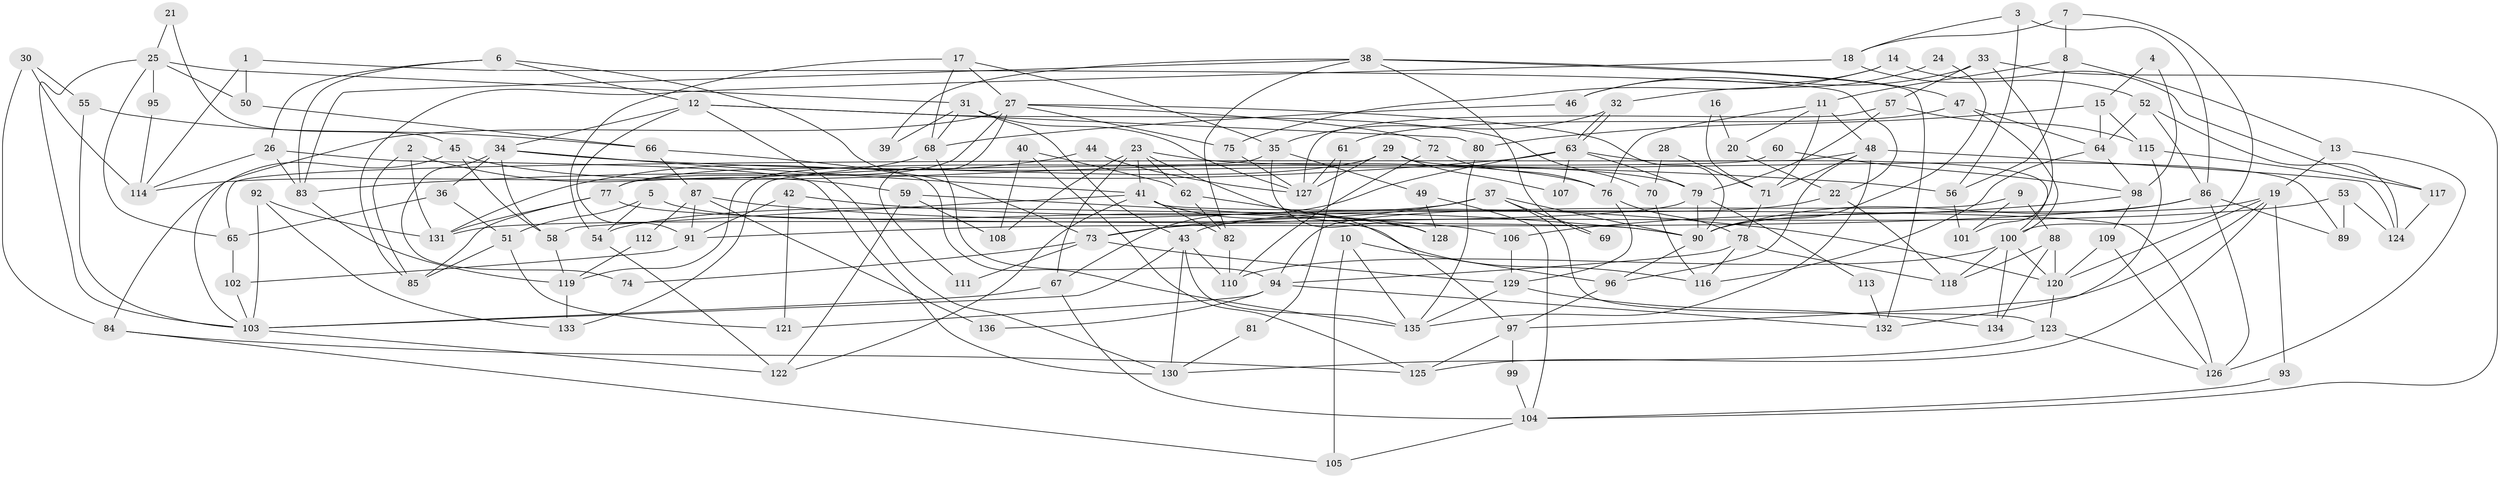 // coarse degree distribution, {4: 0.14634146341463414, 6: 0.24390243902439024, 10: 0.024390243902439025, 8: 0.1951219512195122, 3: 0.024390243902439025, 14: 0.024390243902439025, 17: 0.024390243902439025, 5: 0.07317073170731707, 7: 0.17073170731707318, 12: 0.024390243902439025, 9: 0.024390243902439025, 11: 0.024390243902439025}
// Generated by graph-tools (version 1.1) at 2025/37/03/04/25 23:37:04]
// undirected, 136 vertices, 272 edges
graph export_dot {
  node [color=gray90,style=filled];
  1;
  2;
  3;
  4;
  5;
  6;
  7;
  8;
  9;
  10;
  11;
  12;
  13;
  14;
  15;
  16;
  17;
  18;
  19;
  20;
  21;
  22;
  23;
  24;
  25;
  26;
  27;
  28;
  29;
  30;
  31;
  32;
  33;
  34;
  35;
  36;
  37;
  38;
  39;
  40;
  41;
  42;
  43;
  44;
  45;
  46;
  47;
  48;
  49;
  50;
  51;
  52;
  53;
  54;
  55;
  56;
  57;
  58;
  59;
  60;
  61;
  62;
  63;
  64;
  65;
  66;
  67;
  68;
  69;
  70;
  71;
  72;
  73;
  74;
  75;
  76;
  77;
  78;
  79;
  80;
  81;
  82;
  83;
  84;
  85;
  86;
  87;
  88;
  89;
  90;
  91;
  92;
  93;
  94;
  95;
  96;
  97;
  98;
  99;
  100;
  101;
  102;
  103;
  104;
  105;
  106;
  107;
  108;
  109;
  110;
  111;
  112;
  113;
  114;
  115;
  116;
  117;
  118;
  119;
  120;
  121;
  122;
  123;
  124;
  125;
  126;
  127;
  128;
  129;
  130;
  131;
  132;
  133;
  134;
  135;
  136;
  1 -- 50;
  1 -- 114;
  1 -- 22;
  2 -- 131;
  2 -- 85;
  2 -- 59;
  3 -- 18;
  3 -- 86;
  3 -- 56;
  4 -- 15;
  4 -- 98;
  5 -- 51;
  5 -- 54;
  5 -- 116;
  6 -- 26;
  6 -- 73;
  6 -- 12;
  6 -- 83;
  7 -- 100;
  7 -- 8;
  7 -- 18;
  8 -- 56;
  8 -- 13;
  8 -- 11;
  9 -- 94;
  9 -- 88;
  9 -- 101;
  10 -- 135;
  10 -- 105;
  10 -- 96;
  11 -- 48;
  11 -- 20;
  11 -- 71;
  11 -- 76;
  12 -- 130;
  12 -- 34;
  12 -- 70;
  12 -- 80;
  12 -- 91;
  13 -- 19;
  13 -- 126;
  14 -- 117;
  14 -- 46;
  14 -- 75;
  15 -- 80;
  15 -- 115;
  15 -- 64;
  16 -- 20;
  16 -- 71;
  17 -- 27;
  17 -- 54;
  17 -- 35;
  17 -- 68;
  18 -- 52;
  18 -- 85;
  19 -- 97;
  19 -- 90;
  19 -- 93;
  19 -- 120;
  19 -- 125;
  20 -- 22;
  21 -- 45;
  21 -- 25;
  22 -- 43;
  22 -- 118;
  23 -- 108;
  23 -- 62;
  23 -- 41;
  23 -- 67;
  23 -- 79;
  23 -- 97;
  24 -- 32;
  24 -- 90;
  25 -- 65;
  25 -- 103;
  25 -- 31;
  25 -- 50;
  25 -- 95;
  26 -- 130;
  26 -- 83;
  26 -- 114;
  27 -- 77;
  27 -- 72;
  27 -- 75;
  27 -- 90;
  27 -- 103;
  27 -- 111;
  28 -- 70;
  28 -- 71;
  29 -- 77;
  29 -- 127;
  29 -- 89;
  29 -- 107;
  30 -- 55;
  30 -- 84;
  30 -- 114;
  31 -- 68;
  31 -- 39;
  31 -- 43;
  31 -- 127;
  32 -- 63;
  32 -- 63;
  32 -- 35;
  33 -- 57;
  33 -- 101;
  33 -- 46;
  33 -- 104;
  34 -- 41;
  34 -- 36;
  34 -- 56;
  34 -- 58;
  34 -- 74;
  35 -- 128;
  35 -- 49;
  35 -- 119;
  36 -- 65;
  36 -- 51;
  37 -- 123;
  37 -- 90;
  37 -- 54;
  37 -- 69;
  37 -- 73;
  38 -- 83;
  38 -- 47;
  38 -- 39;
  38 -- 69;
  38 -- 82;
  38 -- 132;
  40 -- 125;
  40 -- 62;
  40 -- 108;
  41 -- 58;
  41 -- 82;
  41 -- 122;
  41 -- 126;
  41 -- 128;
  42 -- 90;
  42 -- 91;
  42 -- 121;
  43 -- 103;
  43 -- 110;
  43 -- 130;
  43 -- 135;
  44 -- 127;
  44 -- 131;
  45 -- 76;
  45 -- 58;
  45 -- 84;
  46 -- 68;
  47 -- 64;
  47 -- 100;
  47 -- 61;
  48 -- 96;
  48 -- 71;
  48 -- 65;
  48 -- 124;
  48 -- 135;
  49 -- 104;
  49 -- 128;
  50 -- 66;
  51 -- 121;
  51 -- 85;
  52 -- 124;
  52 -- 64;
  52 -- 86;
  53 -- 89;
  53 -- 73;
  53 -- 124;
  54 -- 122;
  55 -- 66;
  55 -- 103;
  56 -- 101;
  57 -- 127;
  57 -- 79;
  57 -- 115;
  58 -- 119;
  59 -- 122;
  59 -- 106;
  59 -- 108;
  60 -- 98;
  60 -- 133;
  61 -- 127;
  61 -- 81;
  62 -- 128;
  62 -- 82;
  63 -- 100;
  63 -- 67;
  63 -- 79;
  63 -- 83;
  63 -- 107;
  64 -- 98;
  64 -- 116;
  65 -- 102;
  66 -- 135;
  66 -- 87;
  67 -- 103;
  67 -- 104;
  68 -- 114;
  68 -- 94;
  70 -- 116;
  71 -- 78;
  72 -- 76;
  72 -- 110;
  73 -- 129;
  73 -- 74;
  73 -- 111;
  75 -- 127;
  76 -- 129;
  76 -- 78;
  77 -- 90;
  77 -- 85;
  77 -- 131;
  78 -- 116;
  78 -- 94;
  78 -- 118;
  79 -- 90;
  79 -- 113;
  79 -- 131;
  80 -- 135;
  81 -- 130;
  82 -- 110;
  83 -- 119;
  84 -- 125;
  84 -- 105;
  86 -- 90;
  86 -- 89;
  86 -- 91;
  86 -- 126;
  87 -- 91;
  87 -- 120;
  87 -- 112;
  87 -- 136;
  88 -- 120;
  88 -- 118;
  88 -- 134;
  90 -- 96;
  91 -- 102;
  92 -- 131;
  92 -- 103;
  92 -- 133;
  93 -- 104;
  94 -- 121;
  94 -- 132;
  94 -- 136;
  95 -- 114;
  96 -- 97;
  97 -- 99;
  97 -- 125;
  98 -- 109;
  98 -- 106;
  99 -- 104;
  100 -- 118;
  100 -- 110;
  100 -- 120;
  100 -- 134;
  102 -- 103;
  103 -- 122;
  104 -- 105;
  106 -- 129;
  109 -- 120;
  109 -- 126;
  112 -- 119;
  113 -- 132;
  115 -- 132;
  115 -- 117;
  117 -- 124;
  119 -- 133;
  120 -- 123;
  123 -- 126;
  123 -- 130;
  129 -- 134;
  129 -- 135;
}
